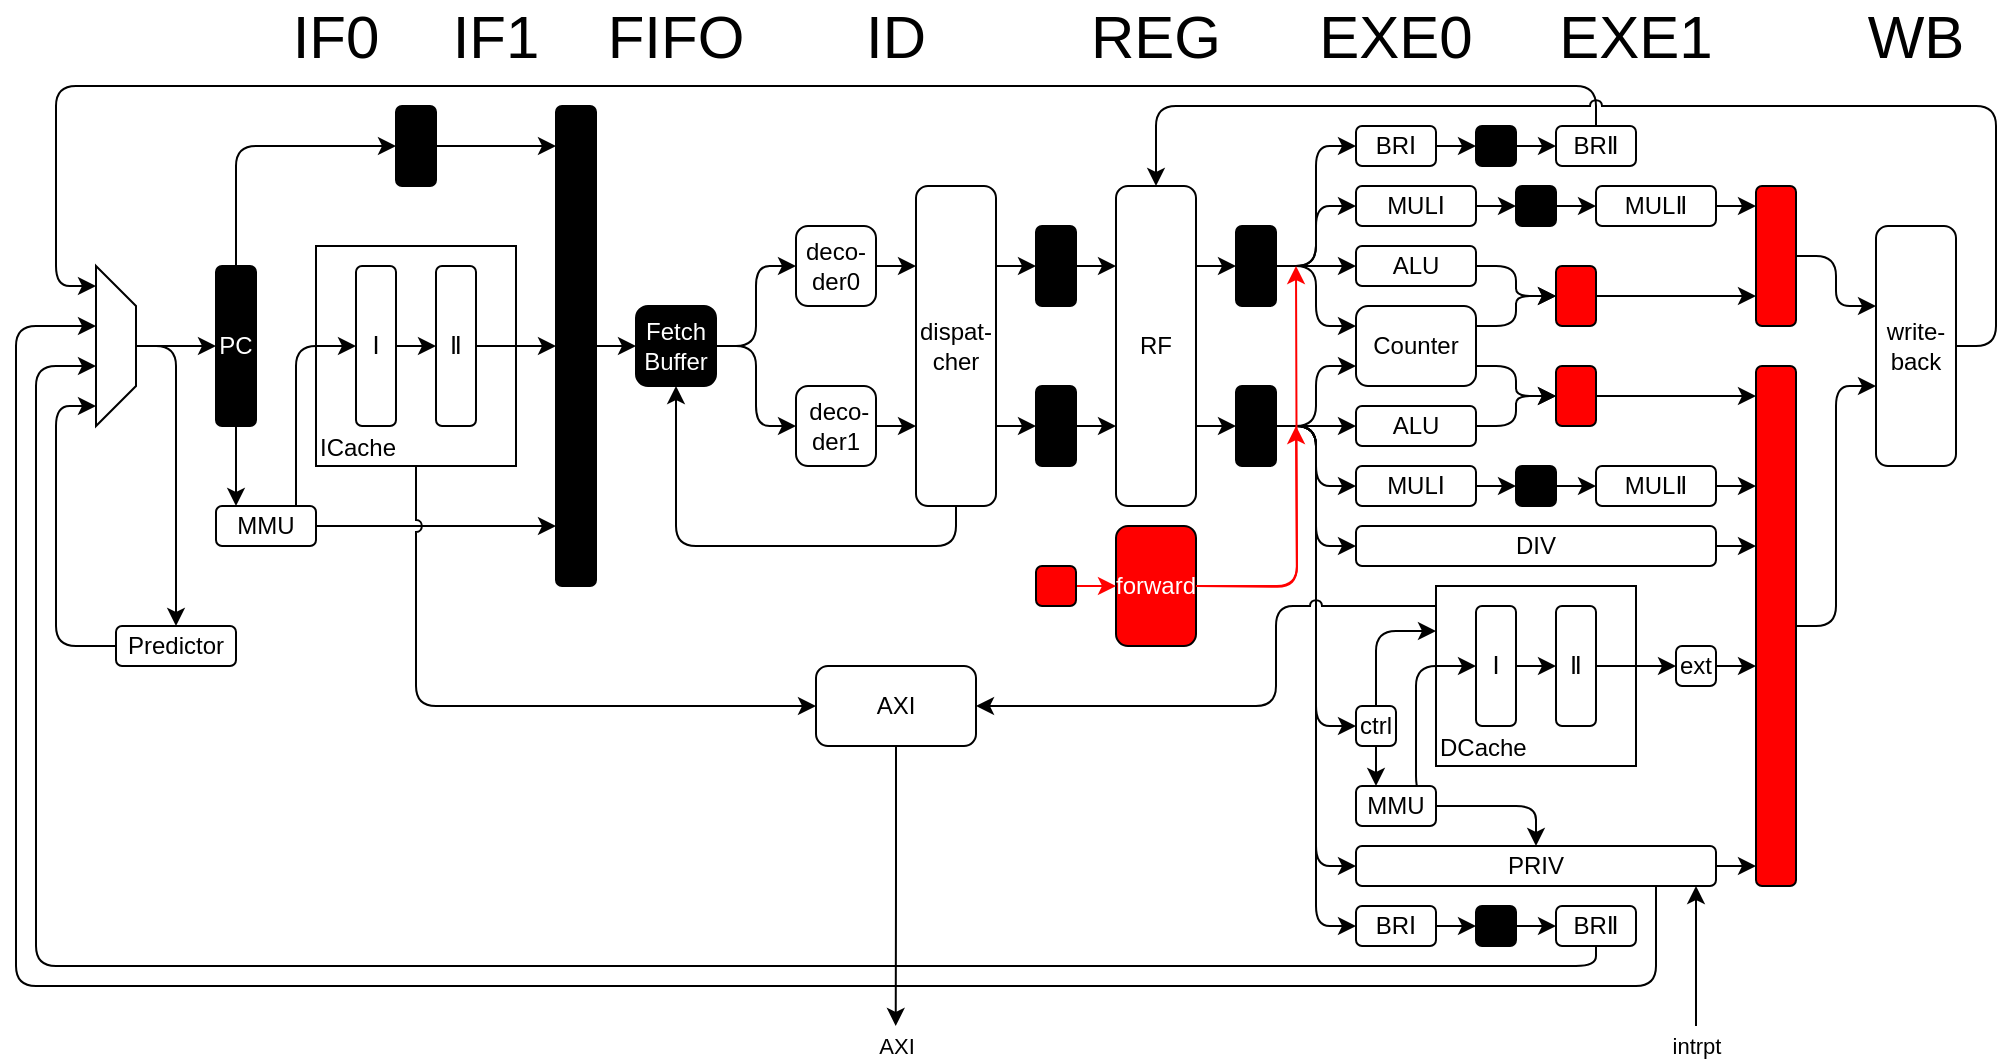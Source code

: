 <mxfile version="21.6.6" type="github">
  <diagram name="第 1 页" id="ULntmJ6luGdge8_btmcy">
    <mxGraphModel dx="1114" dy="755" grid="1" gridSize="10" guides="0" tooltips="1" connect="1" arrows="1" fold="1" page="1" pageScale="1" pageWidth="1920" pageHeight="1200" math="0" shadow="0">
      <root>
        <mxCell id="0" />
        <mxCell id="1" parent="0" />
        <mxCell id="0Cq3oTAjbcM4r4e-5C2h-154" style="edgeStyle=orthogonalEdgeStyle;rounded=1;orthogonalLoop=1;jettySize=auto;html=1;exitX=0.5;exitY=1;exitDx=0;exitDy=0;" parent="1" source="0Cq3oTAjbcM4r4e-5C2h-2" target="0Cq3oTAjbcM4r4e-5C2h-153" edge="1">
          <mxGeometry relative="1" as="geometry">
            <mxPoint x="460" y="640" as="targetPoint" />
            <Array as="points">
              <mxPoint x="460" y="650" />
              <mxPoint x="460" y="650" />
            </Array>
          </mxGeometry>
        </mxCell>
        <mxCell id="0Cq3oTAjbcM4r4e-5C2h-159" style="edgeStyle=orthogonalEdgeStyle;rounded=1;orthogonalLoop=1;jettySize=auto;html=1;" parent="1" source="0Cq3oTAjbcM4r4e-5C2h-2" target="0Cq3oTAjbcM4r4e-5C2h-145" edge="1">
          <mxGeometry relative="1" as="geometry">
            <Array as="points">
              <mxPoint x="460" y="480" />
            </Array>
          </mxGeometry>
        </mxCell>
        <mxCell id="0Cq3oTAjbcM4r4e-5C2h-2" value="PC" style="rounded=1;whiteSpace=wrap;html=1;fillColor=#000000;fontColor=#FFFFFF;direction=east;glass=0;shadow=0;" parent="1" vertex="1">
          <mxGeometry x="450" y="540" width="20" height="80" as="geometry" />
        </mxCell>
        <mxCell id="0Cq3oTAjbcM4r4e-5C2h-5" value="ICache" style="rounded=0;whiteSpace=wrap;html=1;fillColor=none;fontColor=default;labelBackgroundColor=none;labelPosition=center;verticalLabelPosition=middle;align=left;verticalAlign=bottom;" parent="1" vertex="1">
          <mxGeometry x="500" y="530" width="100" height="110" as="geometry" />
        </mxCell>
        <mxCell id="0Cq3oTAjbcM4r4e-5C2h-20" value="" style="edgeStyle=orthogonalEdgeStyle;rounded=1;orthogonalLoop=1;jettySize=auto;html=1;" parent="1" source="0Cq3oTAjbcM4r4e-5C2h-17" target="0Cq3oTAjbcM4r4e-5C2h-19" edge="1">
          <mxGeometry relative="1" as="geometry" />
        </mxCell>
        <mxCell id="0Cq3oTAjbcM4r4e-5C2h-17" value="Ⅰ" style="whiteSpace=wrap;html=1;fillColor=default;fontColor=default;rounded=1;" parent="1" vertex="1">
          <mxGeometry x="520" y="540" width="20" height="80" as="geometry" />
        </mxCell>
        <mxCell id="0Cq3oTAjbcM4r4e-5C2h-23" value="" style="edgeStyle=orthogonalEdgeStyle;rounded=1;orthogonalLoop=1;jettySize=auto;html=1;" parent="1" source="0Cq3oTAjbcM4r4e-5C2h-19" target="0Cq3oTAjbcM4r4e-5C2h-22" edge="1">
          <mxGeometry relative="1" as="geometry" />
        </mxCell>
        <mxCell id="0Cq3oTAjbcM4r4e-5C2h-19" value="Ⅱ" style="whiteSpace=wrap;html=1;fillColor=default;fontColor=default;rounded=1;" parent="1" vertex="1">
          <mxGeometry x="560" y="540" width="20" height="80" as="geometry" />
        </mxCell>
        <mxCell id="0Cq3oTAjbcM4r4e-5C2h-25" value="" style="edgeStyle=orthogonalEdgeStyle;rounded=1;orthogonalLoop=1;jettySize=auto;html=1;" parent="1" source="0Cq3oTAjbcM4r4e-5C2h-22" target="0Cq3oTAjbcM4r4e-5C2h-24" edge="1">
          <mxGeometry relative="1" as="geometry" />
        </mxCell>
        <mxCell id="0Cq3oTAjbcM4r4e-5C2h-22" value="" style="whiteSpace=wrap;html=1;fillColor=#000000;fontColor=default;rounded=1;" parent="1" vertex="1">
          <mxGeometry x="620" y="460" width="20" height="240" as="geometry" />
        </mxCell>
        <mxCell id="0Cq3oTAjbcM4r4e-5C2h-32" style="edgeStyle=orthogonalEdgeStyle;rounded=1;orthogonalLoop=1;jettySize=auto;html=1;exitX=1;exitY=0.5;exitDx=0;exitDy=0;entryX=0;entryY=0.5;entryDx=0;entryDy=0;" parent="1" source="0Cq3oTAjbcM4r4e-5C2h-24" target="0Cq3oTAjbcM4r4e-5C2h-30" edge="1">
          <mxGeometry relative="1" as="geometry" />
        </mxCell>
        <mxCell id="0Cq3oTAjbcM4r4e-5C2h-33" style="edgeStyle=orthogonalEdgeStyle;rounded=1;orthogonalLoop=1;jettySize=auto;html=1;exitX=1;exitY=0.5;exitDx=0;exitDy=0;entryX=0;entryY=0.5;entryDx=0;entryDy=0;" parent="1" source="0Cq3oTAjbcM4r4e-5C2h-24" target="0Cq3oTAjbcM4r4e-5C2h-31" edge="1">
          <mxGeometry relative="1" as="geometry" />
        </mxCell>
        <mxCell id="0Cq3oTAjbcM4r4e-5C2h-24" value="Fetch&lt;br&gt;Buffer" style="whiteSpace=wrap;html=1;fillColor=#000000;rounded=1;fontColor=#FFFFFF;" parent="1" vertex="1">
          <mxGeometry x="660" y="560" width="40" height="40" as="geometry" />
        </mxCell>
        <mxCell id="0Cq3oTAjbcM4r4e-5C2h-41" value="" style="edgeStyle=orthogonalEdgeStyle;rounded=1;orthogonalLoop=1;jettySize=auto;html=1;entryX=0;entryY=0.25;entryDx=0;entryDy=0;" parent="1" source="0Cq3oTAjbcM4r4e-5C2h-30" target="0Cq3oTAjbcM4r4e-5C2h-35" edge="1">
          <mxGeometry relative="1" as="geometry" />
        </mxCell>
        <mxCell id="0Cq3oTAjbcM4r4e-5C2h-30" value="deco-&lt;br&gt;der0" style="rounded=1;whiteSpace=wrap;html=1;" parent="1" vertex="1">
          <mxGeometry x="740" y="520" width="40" height="40" as="geometry" />
        </mxCell>
        <mxCell id="0Cq3oTAjbcM4r4e-5C2h-42" style="edgeStyle=orthogonalEdgeStyle;rounded=1;orthogonalLoop=1;jettySize=auto;html=1;entryX=0;entryY=0.75;entryDx=0;entryDy=0;" parent="1" source="0Cq3oTAjbcM4r4e-5C2h-31" target="0Cq3oTAjbcM4r4e-5C2h-35" edge="1">
          <mxGeometry relative="1" as="geometry" />
        </mxCell>
        <mxCell id="0Cq3oTAjbcM4r4e-5C2h-31" value="&amp;nbsp;deco-&lt;br&gt;der1" style="rounded=1;whiteSpace=wrap;html=1;" parent="1" vertex="1">
          <mxGeometry x="740" y="600" width="40" height="40" as="geometry" />
        </mxCell>
        <mxCell id="0Cq3oTAjbcM4r4e-5C2h-51" style="edgeStyle=orthogonalEdgeStyle;rounded=1;orthogonalLoop=1;jettySize=auto;html=1;exitX=1;exitY=0.25;exitDx=0;exitDy=0;" parent="1" source="0Cq3oTAjbcM4r4e-5C2h-35" target="0Cq3oTAjbcM4r4e-5C2h-50" edge="1">
          <mxGeometry relative="1" as="geometry" />
        </mxCell>
        <mxCell id="0Cq3oTAjbcM4r4e-5C2h-53" style="edgeStyle=orthogonalEdgeStyle;rounded=1;orthogonalLoop=1;jettySize=auto;html=1;exitX=1;exitY=0.75;exitDx=0;exitDy=0;" parent="1" source="0Cq3oTAjbcM4r4e-5C2h-35" target="0Cq3oTAjbcM4r4e-5C2h-52" edge="1">
          <mxGeometry relative="1" as="geometry" />
        </mxCell>
        <mxCell id="0Cq3oTAjbcM4r4e-5C2h-182" style="edgeStyle=orthogonalEdgeStyle;rounded=1;orthogonalLoop=1;jettySize=auto;html=1;exitX=0.5;exitY=1;exitDx=0;exitDy=0;entryX=0.5;entryY=1;entryDx=0;entryDy=0;" parent="1" source="0Cq3oTAjbcM4r4e-5C2h-35" target="0Cq3oTAjbcM4r4e-5C2h-24" edge="1">
          <mxGeometry relative="1" as="geometry" />
        </mxCell>
        <mxCell id="0Cq3oTAjbcM4r4e-5C2h-35" value="dispat-&lt;br&gt;cher" style="whiteSpace=wrap;html=1;rounded=1;labelPosition=center;verticalLabelPosition=middle;align=center;verticalAlign=middle;" parent="1" vertex="1">
          <mxGeometry x="800" y="500" width="40" height="160" as="geometry" />
        </mxCell>
        <mxCell id="0Cq3oTAjbcM4r4e-5C2h-55" style="edgeStyle=orthogonalEdgeStyle;rounded=1;orthogonalLoop=1;jettySize=auto;html=1;exitX=1;exitY=0.5;exitDx=0;exitDy=0;entryX=0;entryY=0.25;entryDx=0;entryDy=0;" parent="1" source="0Cq3oTAjbcM4r4e-5C2h-50" target="0Cq3oTAjbcM4r4e-5C2h-54" edge="1">
          <mxGeometry relative="1" as="geometry" />
        </mxCell>
        <mxCell id="0Cq3oTAjbcM4r4e-5C2h-50" value="" style="whiteSpace=wrap;html=1;fillColor=#000000;fontColor=default;rounded=1;" parent="1" vertex="1">
          <mxGeometry x="860" y="520" width="20" height="40" as="geometry" />
        </mxCell>
        <mxCell id="0Cq3oTAjbcM4r4e-5C2h-56" style="edgeStyle=orthogonalEdgeStyle;rounded=1;orthogonalLoop=1;jettySize=auto;html=1;exitX=1;exitY=0.5;exitDx=0;exitDy=0;entryX=0;entryY=0.75;entryDx=0;entryDy=0;" parent="1" source="0Cq3oTAjbcM4r4e-5C2h-52" target="0Cq3oTAjbcM4r4e-5C2h-54" edge="1">
          <mxGeometry relative="1" as="geometry" />
        </mxCell>
        <mxCell id="0Cq3oTAjbcM4r4e-5C2h-52" value="" style="whiteSpace=wrap;html=1;fillColor=#000000;fontColor=default;rounded=1;" parent="1" vertex="1">
          <mxGeometry x="860" y="600" width="20" height="40" as="geometry" />
        </mxCell>
        <mxCell id="0Cq3oTAjbcM4r4e-5C2h-60" style="edgeStyle=orthogonalEdgeStyle;rounded=1;orthogonalLoop=1;jettySize=auto;html=1;exitX=1;exitY=0.75;exitDx=0;exitDy=0;" parent="1" source="0Cq3oTAjbcM4r4e-5C2h-54" target="0Cq3oTAjbcM4r4e-5C2h-59" edge="1">
          <mxGeometry relative="1" as="geometry">
            <Array as="points">
              <mxPoint x="960" y="620" />
              <mxPoint x="960" y="620" />
            </Array>
          </mxGeometry>
        </mxCell>
        <mxCell id="0Cq3oTAjbcM4r4e-5C2h-61" style="edgeStyle=orthogonalEdgeStyle;rounded=1;orthogonalLoop=1;jettySize=auto;html=1;exitX=1;exitY=0.25;exitDx=0;exitDy=0;" parent="1" source="0Cq3oTAjbcM4r4e-5C2h-54" target="0Cq3oTAjbcM4r4e-5C2h-58" edge="1">
          <mxGeometry relative="1" as="geometry">
            <Array as="points">
              <mxPoint x="970" y="540" />
              <mxPoint x="970" y="540" />
            </Array>
          </mxGeometry>
        </mxCell>
        <mxCell id="0Cq3oTAjbcM4r4e-5C2h-54" value="RF" style="rounded=1;whiteSpace=wrap;html=1;" parent="1" vertex="1">
          <mxGeometry x="900" y="500" width="40" height="160" as="geometry" />
        </mxCell>
        <mxCell id="0Cq3oTAjbcM4r4e-5C2h-63" style="edgeStyle=orthogonalEdgeStyle;rounded=1;orthogonalLoop=1;jettySize=auto;html=1;exitX=1;exitY=0.5;exitDx=0;exitDy=0;entryX=0;entryY=0.5;entryDx=0;entryDy=0;" parent="1" source="0Cq3oTAjbcM4r4e-5C2h-58" target="0Cq3oTAjbcM4r4e-5C2h-62" edge="1">
          <mxGeometry relative="1" as="geometry" />
        </mxCell>
        <mxCell id="0Cq3oTAjbcM4r4e-5C2h-65" style="edgeStyle=orthogonalEdgeStyle;rounded=1;orthogonalLoop=1;jettySize=auto;html=1;exitX=1;exitY=0.5;exitDx=0;exitDy=0;entryX=0;entryY=0.5;entryDx=0;entryDy=0;" parent="1" source="0Cq3oTAjbcM4r4e-5C2h-58" target="0Cq3oTAjbcM4r4e-5C2h-64" edge="1">
          <mxGeometry relative="1" as="geometry">
            <Array as="points">
              <mxPoint x="1000" y="540" />
              <mxPoint x="1000" y="480" />
            </Array>
          </mxGeometry>
        </mxCell>
        <mxCell id="0Cq3oTAjbcM4r4e-5C2h-71" style="edgeStyle=orthogonalEdgeStyle;rounded=1;orthogonalLoop=1;jettySize=auto;html=1;exitX=1;exitY=0.5;exitDx=0;exitDy=0;" parent="1" source="0Cq3oTAjbcM4r4e-5C2h-58" target="0Cq3oTAjbcM4r4e-5C2h-212" edge="1">
          <mxGeometry relative="1" as="geometry">
            <mxPoint x="1040" y="510" as="targetPoint" />
            <Array as="points">
              <mxPoint x="1000" y="540" />
              <mxPoint x="1000" y="510" />
            </Array>
          </mxGeometry>
        </mxCell>
        <mxCell id="0Cq3oTAjbcM4r4e-5C2h-114" style="edgeStyle=orthogonalEdgeStyle;rounded=1;orthogonalLoop=1;jettySize=auto;html=1;exitX=1;exitY=0.5;exitDx=0;exitDy=0;entryX=0;entryY=0.25;entryDx=0;entryDy=0;" parent="1" source="0Cq3oTAjbcM4r4e-5C2h-58" target="0Cq3oTAjbcM4r4e-5C2h-113" edge="1">
          <mxGeometry relative="1" as="geometry">
            <mxPoint x="1040.0" y="535" as="targetPoint" />
            <Array as="points">
              <mxPoint x="1000" y="540" />
              <mxPoint x="1000" y="570" />
            </Array>
          </mxGeometry>
        </mxCell>
        <mxCell id="0Cq3oTAjbcM4r4e-5C2h-58" value="" style="whiteSpace=wrap;html=1;fillColor=#000000;fontColor=default;rounded=1;" parent="1" vertex="1">
          <mxGeometry x="960" y="520" width="20" height="40" as="geometry" />
        </mxCell>
        <mxCell id="0Cq3oTAjbcM4r4e-5C2h-98" style="edgeStyle=orthogonalEdgeStyle;rounded=1;orthogonalLoop=1;jettySize=auto;html=1;exitX=1;exitY=0.5;exitDx=0;exitDy=0;entryX=0;entryY=0.5;entryDx=0;entryDy=0;" parent="1" source="0Cq3oTAjbcM4r4e-5C2h-59" target="0Cq3oTAjbcM4r4e-5C2h-96" edge="1">
          <mxGeometry relative="1" as="geometry" />
        </mxCell>
        <mxCell id="0Cq3oTAjbcM4r4e-5C2h-99" style="edgeStyle=orthogonalEdgeStyle;rounded=1;orthogonalLoop=1;jettySize=auto;html=1;exitX=1;exitY=0.5;exitDx=0;exitDy=0;entryX=0;entryY=0.5;entryDx=0;entryDy=0;" parent="1" source="0Cq3oTAjbcM4r4e-5C2h-59" target="0Cq3oTAjbcM4r4e-5C2h-92" edge="1">
          <mxGeometry relative="1" as="geometry">
            <Array as="points">
              <mxPoint x="1000" y="620" />
              <mxPoint x="1000" y="650" />
            </Array>
          </mxGeometry>
        </mxCell>
        <mxCell id="0Cq3oTAjbcM4r4e-5C2h-100" style="edgeStyle=orthogonalEdgeStyle;rounded=1;orthogonalLoop=1;jettySize=auto;html=1;exitX=1;exitY=0.5;exitDx=0;exitDy=0;entryX=0;entryY=0.5;entryDx=0;entryDy=0;" parent="1" source="0Cq3oTAjbcM4r4e-5C2h-59" target="0Cq3oTAjbcM4r4e-5C2h-93" edge="1">
          <mxGeometry relative="1" as="geometry">
            <Array as="points">
              <mxPoint x="1000" y="620" />
              <mxPoint x="1000" y="680" />
            </Array>
          </mxGeometry>
        </mxCell>
        <mxCell id="0Cq3oTAjbcM4r4e-5C2h-101" style="edgeStyle=orthogonalEdgeStyle;rounded=1;orthogonalLoop=1;jettySize=auto;html=1;exitX=1;exitY=0.5;exitDx=0;exitDy=0;entryX=0;entryY=0.5;entryDx=0;entryDy=0;" parent="1" source="0Cq3oTAjbcM4r4e-5C2h-59" target="0Cq3oTAjbcM4r4e-5C2h-94" edge="1">
          <mxGeometry relative="1" as="geometry">
            <Array as="points">
              <mxPoint x="1000" y="620" />
              <mxPoint x="1000" y="840" />
            </Array>
          </mxGeometry>
        </mxCell>
        <mxCell id="0Cq3oTAjbcM4r4e-5C2h-115" style="edgeStyle=orthogonalEdgeStyle;rounded=1;orthogonalLoop=1;jettySize=auto;html=1;exitX=1;exitY=0.5;exitDx=0;exitDy=0;entryX=0;entryY=0.75;entryDx=0;entryDy=0;" parent="1" source="0Cq3oTAjbcM4r4e-5C2h-59" target="0Cq3oTAjbcM4r4e-5C2h-113" edge="1">
          <mxGeometry relative="1" as="geometry">
            <Array as="points">
              <mxPoint x="1000" y="620" />
              <mxPoint x="1000" y="590" />
            </Array>
          </mxGeometry>
        </mxCell>
        <mxCell id="0Cq3oTAjbcM4r4e-5C2h-130" style="edgeStyle=orthogonalEdgeStyle;rounded=1;orthogonalLoop=1;jettySize=auto;html=1;exitX=1;exitY=0.5;exitDx=0;exitDy=0;entryX=0;entryY=0.5;entryDx=0;entryDy=0;" parent="1" source="0Cq3oTAjbcM4r4e-5C2h-59" target="0Cq3oTAjbcM4r4e-5C2h-86" edge="1">
          <mxGeometry relative="1" as="geometry">
            <Array as="points">
              <mxPoint x="1000" y="620" />
              <mxPoint x="1000" y="870" />
            </Array>
          </mxGeometry>
        </mxCell>
        <mxCell id="0Cq3oTAjbcM4r4e-5C2h-173" style="edgeStyle=orthogonalEdgeStyle;rounded=1;orthogonalLoop=1;jettySize=auto;html=1;exitX=1;exitY=0.5;exitDx=0;exitDy=0;entryX=0;entryY=0.5;entryDx=0;entryDy=0;" parent="1" source="0Cq3oTAjbcM4r4e-5C2h-59" target="0Cq3oTAjbcM4r4e-5C2h-132" edge="1">
          <mxGeometry relative="1" as="geometry">
            <Array as="points">
              <mxPoint x="1000" y="620" />
              <mxPoint x="1000" y="770" />
            </Array>
          </mxGeometry>
        </mxCell>
        <mxCell id="0Cq3oTAjbcM4r4e-5C2h-59" value="" style="whiteSpace=wrap;html=1;fillColor=#000000;fontColor=default;rounded=1;" parent="1" vertex="1">
          <mxGeometry x="960" y="600" width="20" height="40" as="geometry" />
        </mxCell>
        <mxCell id="0Cq3oTAjbcM4r4e-5C2h-190" style="edgeStyle=orthogonalEdgeStyle;rounded=1;orthogonalLoop=1;jettySize=auto;html=1;exitX=1;exitY=0.5;exitDx=0;exitDy=0;entryX=0;entryY=0.5;entryDx=0;entryDy=0;" parent="1" source="0Cq3oTAjbcM4r4e-5C2h-62" target="0Cq3oTAjbcM4r4e-5C2h-66" edge="1">
          <mxGeometry relative="1" as="geometry" />
        </mxCell>
        <mxCell id="0Cq3oTAjbcM4r4e-5C2h-62" value="ALU" style="rounded=1;whiteSpace=wrap;html=1;" parent="1" vertex="1">
          <mxGeometry x="1020" y="530" width="60" height="20" as="geometry" />
        </mxCell>
        <mxCell id="0Cq3oTAjbcM4r4e-5C2h-69" style="edgeStyle=orthogonalEdgeStyle;rounded=1;orthogonalLoop=1;jettySize=auto;html=1;exitX=1;exitY=0.5;exitDx=0;exitDy=0;" parent="1" source="0Cq3oTAjbcM4r4e-5C2h-64" target="0Cq3oTAjbcM4r4e-5C2h-68" edge="1">
          <mxGeometry relative="1" as="geometry" />
        </mxCell>
        <mxCell id="0Cq3oTAjbcM4r4e-5C2h-64" value="BRⅠ" style="rounded=1;whiteSpace=wrap;html=1;" parent="1" vertex="1">
          <mxGeometry x="1020" y="470" width="40" height="20" as="geometry" />
        </mxCell>
        <mxCell id="0Cq3oTAjbcM4r4e-5C2h-105" style="edgeStyle=orthogonalEdgeStyle;rounded=1;orthogonalLoop=1;jettySize=auto;html=1;exitX=1;exitY=0.5;exitDx=0;exitDy=0;" parent="1" source="0Cq3oTAjbcM4r4e-5C2h-66" target="0Cq3oTAjbcM4r4e-5C2h-81" edge="1">
          <mxGeometry relative="1" as="geometry">
            <mxPoint x="1220" y="560" as="targetPoint" />
            <Array as="points">
              <mxPoint x="1200" y="555" />
              <mxPoint x="1200" y="555" />
            </Array>
          </mxGeometry>
        </mxCell>
        <mxCell id="0Cq3oTAjbcM4r4e-5C2h-66" value="" style="whiteSpace=wrap;html=1;fillColor=#FF0000;fontColor=default;rounded=1;" parent="1" vertex="1">
          <mxGeometry x="1120" y="540" width="20" height="30" as="geometry" />
        </mxCell>
        <mxCell id="0Cq3oTAjbcM4r4e-5C2h-74" style="edgeStyle=orthogonalEdgeStyle;rounded=1;orthogonalLoop=1;jettySize=auto;html=1;exitX=1;exitY=0.5;exitDx=0;exitDy=0;" parent="1" source="0Cq3oTAjbcM4r4e-5C2h-68" target="0Cq3oTAjbcM4r4e-5C2h-73" edge="1">
          <mxGeometry relative="1" as="geometry" />
        </mxCell>
        <mxCell id="0Cq3oTAjbcM4r4e-5C2h-68" value="" style="whiteSpace=wrap;html=1;fillColor=#000000;fontColor=default;rounded=1;" parent="1" vertex="1">
          <mxGeometry x="1080" y="470" width="20" height="20" as="geometry" />
        </mxCell>
        <mxCell id="0Cq3oTAjbcM4r4e-5C2h-104" style="edgeStyle=orthogonalEdgeStyle;rounded=1;orthogonalLoop=1;jettySize=auto;html=1;exitX=1;exitY=0.5;exitDx=0;exitDy=0;" parent="1" edge="1">
          <mxGeometry relative="1" as="geometry">
            <mxPoint x="1220" y="510" as="targetPoint" />
            <mxPoint x="1200" y="510" as="sourcePoint" />
          </mxGeometry>
        </mxCell>
        <mxCell id="0Cq3oTAjbcM4r4e-5C2h-78" style="edgeStyle=orthogonalEdgeStyle;rounded=1;orthogonalLoop=1;jettySize=auto;html=1;exitX=0.5;exitY=0;exitDx=0;exitDy=0;" parent="1" source="0Cq3oTAjbcM4r4e-5C2h-73" edge="1">
          <mxGeometry relative="1" as="geometry">
            <mxPoint x="390" y="550" as="targetPoint" />
            <Array as="points">
              <mxPoint x="1140" y="450" />
              <mxPoint x="370" y="450" />
              <mxPoint x="370" y="550" />
            </Array>
          </mxGeometry>
        </mxCell>
        <mxCell id="0Cq3oTAjbcM4r4e-5C2h-73" value="BRⅡ" style="rounded=1;whiteSpace=wrap;html=1;" parent="1" vertex="1">
          <mxGeometry x="1120" y="470" width="40" height="20" as="geometry" />
        </mxCell>
        <mxCell id="0Cq3oTAjbcM4r4e-5C2h-169" style="edgeStyle=orthogonalEdgeStyle;rounded=1;orthogonalLoop=1;jettySize=auto;html=1;exitX=1;exitY=0.5;exitDx=0;exitDy=0;" parent="1" source="0Cq3oTAjbcM4r4e-5C2h-81" edge="1">
          <mxGeometry relative="1" as="geometry">
            <mxPoint x="1280" y="560" as="targetPoint" />
            <Array as="points">
              <mxPoint x="1260" y="535" />
              <mxPoint x="1260" y="560" />
            </Array>
          </mxGeometry>
        </mxCell>
        <mxCell id="0Cq3oTAjbcM4r4e-5C2h-81" value="" style="whiteSpace=wrap;html=1;fillColor=#FF0000;fontColor=default;rounded=1;" parent="1" vertex="1">
          <mxGeometry x="1220" y="500" width="20" height="70" as="geometry" />
        </mxCell>
        <mxCell id="0Cq3oTAjbcM4r4e-5C2h-85" style="edgeStyle=orthogonalEdgeStyle;rounded=1;orthogonalLoop=1;jettySize=auto;html=1;exitX=1;exitY=0.5;exitDx=0;exitDy=0;" parent="1" source="0Cq3oTAjbcM4r4e-5C2h-86" target="0Cq3oTAjbcM4r4e-5C2h-88" edge="1">
          <mxGeometry relative="1" as="geometry" />
        </mxCell>
        <mxCell id="0Cq3oTAjbcM4r4e-5C2h-86" value="BRⅠ" style="rounded=1;whiteSpace=wrap;html=1;" parent="1" vertex="1">
          <mxGeometry x="1020" y="860" width="40" height="20" as="geometry" />
        </mxCell>
        <mxCell id="0Cq3oTAjbcM4r4e-5C2h-87" style="edgeStyle=orthogonalEdgeStyle;rounded=1;orthogonalLoop=1;jettySize=auto;html=1;exitX=1;exitY=0.5;exitDx=0;exitDy=0;" parent="1" source="0Cq3oTAjbcM4r4e-5C2h-88" target="0Cq3oTAjbcM4r4e-5C2h-89" edge="1">
          <mxGeometry relative="1" as="geometry" />
        </mxCell>
        <mxCell id="0Cq3oTAjbcM4r4e-5C2h-88" value="" style="whiteSpace=wrap;html=1;fillColor=#000000;fontColor=default;rounded=1;" parent="1" vertex="1">
          <mxGeometry x="1080" y="860" width="20" height="20" as="geometry" />
        </mxCell>
        <mxCell id="0Cq3oTAjbcM4r4e-5C2h-144" style="edgeStyle=orthogonalEdgeStyle;rounded=1;orthogonalLoop=1;jettySize=auto;html=1;exitX=0.5;exitY=1;exitDx=0;exitDy=0;" parent="1" source="0Cq3oTAjbcM4r4e-5C2h-89" edge="1">
          <mxGeometry relative="1" as="geometry">
            <mxPoint x="390" y="590" as="targetPoint" />
            <Array as="points">
              <mxPoint x="1140" y="890" />
              <mxPoint x="360" y="890" />
              <mxPoint x="360" y="590" />
            </Array>
          </mxGeometry>
        </mxCell>
        <mxCell id="0Cq3oTAjbcM4r4e-5C2h-89" value="BRⅡ" style="rounded=1;whiteSpace=wrap;html=1;" parent="1" vertex="1">
          <mxGeometry x="1120" y="860" width="40" height="20" as="geometry" />
        </mxCell>
        <mxCell id="0Cq3oTAjbcM4r4e-5C2h-106" style="edgeStyle=orthogonalEdgeStyle;rounded=1;orthogonalLoop=1;jettySize=auto;html=1;exitX=1;exitY=0.5;exitDx=0;exitDy=0;" parent="1" source="0Cq3oTAjbcM4r4e-5C2h-206" edge="1">
          <mxGeometry relative="1" as="geometry">
            <mxPoint x="1220" y="650" as="targetPoint" />
          </mxGeometry>
        </mxCell>
        <mxCell id="0Cq3oTAjbcM4r4e-5C2h-92" value="MULⅠ" style="rounded=1;whiteSpace=wrap;html=1;" parent="1" vertex="1">
          <mxGeometry x="1020" y="640" width="60" height="20" as="geometry" />
        </mxCell>
        <mxCell id="0Cq3oTAjbcM4r4e-5C2h-109" style="edgeStyle=orthogonalEdgeStyle;rounded=1;orthogonalLoop=1;jettySize=auto;html=1;exitX=1;exitY=0.5;exitDx=0;exitDy=0;" parent="1" source="0Cq3oTAjbcM4r4e-5C2h-93" edge="1">
          <mxGeometry relative="1" as="geometry">
            <mxPoint x="1220" y="679.857" as="targetPoint" />
          </mxGeometry>
        </mxCell>
        <mxCell id="0Cq3oTAjbcM4r4e-5C2h-93" value="DIV" style="rounded=1;whiteSpace=wrap;html=1;" parent="1" vertex="1">
          <mxGeometry x="1020" y="670" width="180" height="20" as="geometry" />
        </mxCell>
        <mxCell id="0Cq3oTAjbcM4r4e-5C2h-110" style="edgeStyle=orthogonalEdgeStyle;rounded=1;orthogonalLoop=1;jettySize=auto;html=1;exitX=1;exitY=0.5;exitDx=0;exitDy=0;" parent="1" source="0Cq3oTAjbcM4r4e-5C2h-94" edge="1">
          <mxGeometry relative="1" as="geometry">
            <mxPoint x="1220" y="840" as="targetPoint" />
          </mxGeometry>
        </mxCell>
        <mxCell id="0Cq3oTAjbcM4r4e-5C2h-181" style="edgeStyle=orthogonalEdgeStyle;rounded=1;orthogonalLoop=1;jettySize=auto;html=1;" parent="1" source="0Cq3oTAjbcM4r4e-5C2h-94" edge="1">
          <mxGeometry relative="1" as="geometry">
            <mxPoint x="390" y="570" as="targetPoint" />
            <mxPoint x="1250" y="860" as="sourcePoint" />
            <Array as="points">
              <mxPoint x="1170" y="900" />
              <mxPoint x="350" y="900" />
              <mxPoint x="350" y="570" />
            </Array>
          </mxGeometry>
        </mxCell>
        <mxCell id="0Cq3oTAjbcM4r4e-5C2h-94" value="PRIV" style="rounded=1;whiteSpace=wrap;html=1;" parent="1" vertex="1">
          <mxGeometry x="1020" y="830" width="180" height="20" as="geometry" />
        </mxCell>
        <mxCell id="0Cq3oTAjbcM4r4e-5C2h-188" style="edgeStyle=orthogonalEdgeStyle;rounded=1;orthogonalLoop=1;jettySize=auto;html=1;exitX=1;exitY=0.5;exitDx=0;exitDy=0;entryX=0;entryY=0.5;entryDx=0;entryDy=0;" parent="1" source="0Cq3oTAjbcM4r4e-5C2h-96" target="0Cq3oTAjbcM4r4e-5C2h-97" edge="1">
          <mxGeometry relative="1" as="geometry">
            <mxPoint x="1096.76" y="620.7" as="targetPoint" />
          </mxGeometry>
        </mxCell>
        <mxCell id="0Cq3oTAjbcM4r4e-5C2h-96" value="ALU" style="rounded=1;whiteSpace=wrap;html=1;" parent="1" vertex="1">
          <mxGeometry x="1020" y="610" width="60" height="20" as="geometry" />
        </mxCell>
        <mxCell id="0Cq3oTAjbcM4r4e-5C2h-107" style="edgeStyle=orthogonalEdgeStyle;rounded=1;orthogonalLoop=1;jettySize=auto;html=1;exitX=1;exitY=0.5;exitDx=0;exitDy=0;" parent="1" source="0Cq3oTAjbcM4r4e-5C2h-97" target="0Cq3oTAjbcM4r4e-5C2h-102" edge="1">
          <mxGeometry relative="1" as="geometry">
            <mxPoint x="1220" y="600" as="targetPoint" />
            <Array as="points">
              <mxPoint x="1200" y="605" />
              <mxPoint x="1200" y="605" />
            </Array>
          </mxGeometry>
        </mxCell>
        <mxCell id="0Cq3oTAjbcM4r4e-5C2h-97" value="" style="whiteSpace=wrap;html=1;fillColor=#FF0000;fontColor=default;rounded=1;" parent="1" vertex="1">
          <mxGeometry x="1120" y="590" width="20" height="30" as="geometry" />
        </mxCell>
        <mxCell id="0Cq3oTAjbcM4r4e-5C2h-170" style="edgeStyle=orthogonalEdgeStyle;rounded=1;orthogonalLoop=1;jettySize=auto;html=1;" parent="1" source="0Cq3oTAjbcM4r4e-5C2h-102" target="0Cq3oTAjbcM4r4e-5C2h-168" edge="1">
          <mxGeometry relative="1" as="geometry">
            <Array as="points">
              <mxPoint x="1260" y="720" />
              <mxPoint x="1260" y="600" />
            </Array>
          </mxGeometry>
        </mxCell>
        <mxCell id="0Cq3oTAjbcM4r4e-5C2h-102" value="" style="whiteSpace=wrap;html=1;fillColor=#FF0000;fontColor=default;rounded=1;" parent="1" vertex="1">
          <mxGeometry x="1220" y="590" width="20" height="260" as="geometry" />
        </mxCell>
        <mxCell id="0Cq3oTAjbcM4r4e-5C2h-187" style="edgeStyle=orthogonalEdgeStyle;rounded=1;orthogonalLoop=1;jettySize=auto;html=1;exitX=1;exitY=0.75;exitDx=0;exitDy=0;entryX=0;entryY=0.5;entryDx=0;entryDy=0;" parent="1" source="0Cq3oTAjbcM4r4e-5C2h-113" target="0Cq3oTAjbcM4r4e-5C2h-97" edge="1">
          <mxGeometry relative="1" as="geometry">
            <mxPoint x="1100" y="637.5" as="targetPoint" />
          </mxGeometry>
        </mxCell>
        <mxCell id="0Cq3oTAjbcM4r4e-5C2h-191" style="edgeStyle=orthogonalEdgeStyle;rounded=1;orthogonalLoop=1;jettySize=auto;html=1;exitX=1;exitY=0.25;exitDx=0;exitDy=0;entryX=0;entryY=0.5;entryDx=0;entryDy=0;" parent="1" source="0Cq3oTAjbcM4r4e-5C2h-113" target="0Cq3oTAjbcM4r4e-5C2h-66" edge="1">
          <mxGeometry relative="1" as="geometry" />
        </mxCell>
        <mxCell id="0Cq3oTAjbcM4r4e-5C2h-113" value="Counter" style="rounded=1;whiteSpace=wrap;html=1;" parent="1" vertex="1">
          <mxGeometry x="1020" y="560" width="60" height="40" as="geometry" />
        </mxCell>
        <mxCell id="0Cq3oTAjbcM4r4e-5C2h-128" value="DCache" style="rounded=0;whiteSpace=wrap;html=1;labelPosition=center;verticalLabelPosition=middle;align=left;verticalAlign=bottom;fillColor=none;glass=0;" parent="1" vertex="1">
          <mxGeometry x="1060" y="700" width="100" height="90" as="geometry" />
        </mxCell>
        <mxCell id="0Cq3oTAjbcM4r4e-5C2h-178" style="edgeStyle=orthogonalEdgeStyle;rounded=1;orthogonalLoop=1;jettySize=auto;html=1;exitX=1;exitY=0.25;exitDx=0;exitDy=0;entryX=0;entryY=0.5;entryDx=0;entryDy=0;" parent="1" source="0Cq3oTAjbcM4r4e-5C2h-131" target="0Cq3oTAjbcM4r4e-5C2h-160" edge="1">
          <mxGeometry relative="1" as="geometry">
            <Array as="points">
              <mxPoint x="1050" y="805" />
              <mxPoint x="1050" y="740" />
            </Array>
          </mxGeometry>
        </mxCell>
        <mxCell id="0Cq3oTAjbcM4r4e-5C2h-179" style="edgeStyle=orthogonalEdgeStyle;rounded=1;orthogonalLoop=1;jettySize=auto;html=1;entryX=0.5;entryY=0;entryDx=0;entryDy=0;" parent="1" source="0Cq3oTAjbcM4r4e-5C2h-131" target="0Cq3oTAjbcM4r4e-5C2h-94" edge="1">
          <mxGeometry relative="1" as="geometry">
            <Array as="points">
              <mxPoint x="1110" y="810" />
            </Array>
          </mxGeometry>
        </mxCell>
        <mxCell id="0Cq3oTAjbcM4r4e-5C2h-131" value="MMU" style="rounded=1;whiteSpace=wrap;html=1;" parent="1" vertex="1">
          <mxGeometry x="1020" y="800" width="40" height="20" as="geometry" />
        </mxCell>
        <mxCell id="0Cq3oTAjbcM4r4e-5C2h-174" style="edgeStyle=orthogonalEdgeStyle;rounded=1;orthogonalLoop=1;jettySize=auto;html=1;exitX=0.5;exitY=1;exitDx=0;exitDy=0;" parent="1" source="0Cq3oTAjbcM4r4e-5C2h-132" target="0Cq3oTAjbcM4r4e-5C2h-131" edge="1">
          <mxGeometry relative="1" as="geometry">
            <Array as="points">
              <mxPoint x="1030" y="790" />
              <mxPoint x="1030" y="790" />
            </Array>
          </mxGeometry>
        </mxCell>
        <mxCell id="0Cq3oTAjbcM4r4e-5C2h-202" style="edgeStyle=orthogonalEdgeStyle;rounded=1;orthogonalLoop=1;jettySize=auto;html=1;exitX=0.5;exitY=0;exitDx=0;exitDy=0;entryX=0;entryY=0.25;entryDx=0;entryDy=0;" parent="1" source="0Cq3oTAjbcM4r4e-5C2h-132" target="0Cq3oTAjbcM4r4e-5C2h-128" edge="1">
          <mxGeometry relative="1" as="geometry" />
        </mxCell>
        <mxCell id="0Cq3oTAjbcM4r4e-5C2h-132" value="ctrl" style="rounded=1;whiteSpace=wrap;html=1;labelPosition=center;verticalLabelPosition=middle;align=center;verticalAlign=middle;" parent="1" vertex="1">
          <mxGeometry x="1020" y="760" width="20" height="20" as="geometry" />
        </mxCell>
        <mxCell id="0Cq3oTAjbcM4r4e-5C2h-146" style="edgeStyle=orthogonalEdgeStyle;rounded=1;orthogonalLoop=1;jettySize=auto;html=1;exitX=1;exitY=0.5;exitDx=0;exitDy=0;" parent="1" source="0Cq3oTAjbcM4r4e-5C2h-145" edge="1">
          <mxGeometry relative="1" as="geometry">
            <mxPoint x="620" y="480" as="targetPoint" />
          </mxGeometry>
        </mxCell>
        <mxCell id="0Cq3oTAjbcM4r4e-5C2h-145" value="" style="rounded=1;whiteSpace=wrap;html=1;fillColor=#000000;" parent="1" vertex="1">
          <mxGeometry x="540" y="460" width="20" height="40" as="geometry" />
        </mxCell>
        <mxCell id="0Cq3oTAjbcM4r4e-5C2h-166" style="edgeStyle=orthogonalEdgeStyle;rounded=1;orthogonalLoop=1;jettySize=auto;html=1;exitX=1;exitY=0.5;exitDx=0;exitDy=0;" parent="1" source="0Cq3oTAjbcM4r4e-5C2h-147" edge="1">
          <mxGeometry relative="1" as="geometry">
            <mxPoint x="1220" y="740" as="targetPoint" />
          </mxGeometry>
        </mxCell>
        <mxCell id="0Cq3oTAjbcM4r4e-5C2h-147" value="ext" style="rounded=1;whiteSpace=wrap;html=1;labelPosition=center;verticalLabelPosition=middle;align=center;verticalAlign=middle;" parent="1" vertex="1">
          <mxGeometry x="1180" y="730" width="20" height="20" as="geometry" />
        </mxCell>
        <mxCell id="0Cq3oTAjbcM4r4e-5C2h-155" style="edgeStyle=orthogonalEdgeStyle;rounded=1;orthogonalLoop=1;jettySize=auto;html=1;entryX=0;entryY=0.5;entryDx=0;entryDy=0;" parent="1" source="0Cq3oTAjbcM4r4e-5C2h-153" target="0Cq3oTAjbcM4r4e-5C2h-17" edge="1">
          <mxGeometry relative="1" as="geometry">
            <Array as="points">
              <mxPoint x="490" y="580" />
            </Array>
          </mxGeometry>
        </mxCell>
        <mxCell id="0Cq3oTAjbcM4r4e-5C2h-201" style="edgeStyle=orthogonalEdgeStyle;rounded=1;orthogonalLoop=1;jettySize=auto;html=1;exitX=1;exitY=0.5;exitDx=0;exitDy=0;jumpStyle=none;" parent="1" source="0Cq3oTAjbcM4r4e-5C2h-153" target="0Cq3oTAjbcM4r4e-5C2h-22" edge="1">
          <mxGeometry relative="1" as="geometry">
            <Array as="points">
              <mxPoint x="600" y="670" />
              <mxPoint x="600" y="670" />
            </Array>
          </mxGeometry>
        </mxCell>
        <mxCell id="0Cq3oTAjbcM4r4e-5C2h-153" value="MMU" style="rounded=1;whiteSpace=wrap;html=1;" parent="1" vertex="1">
          <mxGeometry x="450" y="660" width="50" height="20" as="geometry" />
        </mxCell>
        <mxCell id="0Cq3oTAjbcM4r4e-5C2h-163" style="edgeStyle=orthogonalEdgeStyle;rounded=1;orthogonalLoop=1;jettySize=auto;html=1;exitX=1;exitY=0.5;exitDx=0;exitDy=0;entryX=0;entryY=0.5;entryDx=0;entryDy=0;" parent="1" source="0Cq3oTAjbcM4r4e-5C2h-160" target="0Cq3oTAjbcM4r4e-5C2h-161" edge="1">
          <mxGeometry relative="1" as="geometry" />
        </mxCell>
        <mxCell id="0Cq3oTAjbcM4r4e-5C2h-160" value="Ⅰ" style="rounded=1;whiteSpace=wrap;html=1;" parent="1" vertex="1">
          <mxGeometry x="1080" y="710" width="20" height="60" as="geometry" />
        </mxCell>
        <mxCell id="0Cq3oTAjbcM4r4e-5C2h-162" value="" style="edgeStyle=orthogonalEdgeStyle;rounded=1;orthogonalLoop=1;jettySize=auto;html=1;" parent="1" source="0Cq3oTAjbcM4r4e-5C2h-161" target="0Cq3oTAjbcM4r4e-5C2h-147" edge="1">
          <mxGeometry relative="1" as="geometry" />
        </mxCell>
        <mxCell id="0Cq3oTAjbcM4r4e-5C2h-238" style="edgeStyle=orthogonalEdgeStyle;rounded=1;orthogonalLoop=1;jettySize=auto;html=1;jumpStyle=arc;" parent="1" source="0Cq3oTAjbcM4r4e-5C2h-128" target="0Cq3oTAjbcM4r4e-5C2h-235" edge="1">
          <mxGeometry relative="1" as="geometry">
            <Array as="points">
              <mxPoint x="980" y="710" />
              <mxPoint x="980" y="760" />
            </Array>
          </mxGeometry>
        </mxCell>
        <mxCell id="0Cq3oTAjbcM4r4e-5C2h-161" value="Ⅱ" style="rounded=1;whiteSpace=wrap;html=1;" parent="1" vertex="1">
          <mxGeometry x="1120" y="710" width="20" height="60" as="geometry" />
        </mxCell>
        <mxCell id="0Cq3oTAjbcM4r4e-5C2h-171" style="edgeStyle=orthogonalEdgeStyle;rounded=1;orthogonalLoop=1;jettySize=auto;html=1;exitX=1;exitY=0.5;exitDx=0;exitDy=0;jumpStyle=arc;" parent="1" source="0Cq3oTAjbcM4r4e-5C2h-168" target="0Cq3oTAjbcM4r4e-5C2h-54" edge="1">
          <mxGeometry relative="1" as="geometry">
            <Array as="points">
              <mxPoint x="1340" y="580" />
              <mxPoint x="1340" y="460" />
              <mxPoint x="920" y="460" />
            </Array>
          </mxGeometry>
        </mxCell>
        <mxCell id="0Cq3oTAjbcM4r4e-5C2h-168" value="write-&lt;br&gt;back" style="rounded=1;whiteSpace=wrap;html=1;" parent="1" vertex="1">
          <mxGeometry x="1280" y="520" width="40" height="120" as="geometry" />
        </mxCell>
        <mxCell id="0Cq3oTAjbcM4r4e-5C2h-193" value="intrpt" style="endArrow=classic;html=1;rounded=1;" parent="1" edge="1">
          <mxGeometry x="-1" y="-10" width="50" height="50" relative="1" as="geometry">
            <mxPoint x="1190" y="920" as="sourcePoint" />
            <mxPoint x="1190" y="850" as="targetPoint" />
            <mxPoint x="-10" y="10" as="offset" />
          </mxGeometry>
        </mxCell>
        <mxCell id="0Cq3oTAjbcM4r4e-5C2h-196" style="edgeStyle=orthogonalEdgeStyle;rounded=1;orthogonalLoop=1;jettySize=auto;html=1;" parent="1" source="0Cq3oTAjbcM4r4e-5C2h-194" edge="1">
          <mxGeometry relative="1" as="geometry">
            <mxPoint x="390" y="610" as="targetPoint" />
            <Array as="points">
              <mxPoint x="370" y="730" />
              <mxPoint x="370" y="610" />
            </Array>
          </mxGeometry>
        </mxCell>
        <mxCell id="0Cq3oTAjbcM4r4e-5C2h-194" value="Predictor" style="rounded=1;whiteSpace=wrap;html=1;" parent="1" vertex="1">
          <mxGeometry x="400" y="720" width="60" height="20" as="geometry" />
        </mxCell>
        <mxCell id="0Cq3oTAjbcM4r4e-5C2h-199" style="edgeStyle=orthogonalEdgeStyle;rounded=1;orthogonalLoop=1;jettySize=auto;html=1;exitX=0.5;exitY=0;exitDx=0;exitDy=0;entryX=0;entryY=0.5;entryDx=0;entryDy=0;" parent="1" source="0Cq3oTAjbcM4r4e-5C2h-198" target="0Cq3oTAjbcM4r4e-5C2h-2" edge="1">
          <mxGeometry relative="1" as="geometry" />
        </mxCell>
        <mxCell id="0Cq3oTAjbcM4r4e-5C2h-200" style="edgeStyle=orthogonalEdgeStyle;rounded=1;orthogonalLoop=1;jettySize=auto;html=1;exitX=0.5;exitY=0;exitDx=0;exitDy=0;entryX=0.5;entryY=0;entryDx=0;entryDy=0;" parent="1" source="0Cq3oTAjbcM4r4e-5C2h-198" target="0Cq3oTAjbcM4r4e-5C2h-194" edge="1">
          <mxGeometry relative="1" as="geometry" />
        </mxCell>
        <mxCell id="0Cq3oTAjbcM4r4e-5C2h-198" value="" style="shape=trapezoid;perimeter=trapezoidPerimeter;whiteSpace=wrap;html=1;fixedSize=1;rotation=90;rounded=0;" parent="1" vertex="1">
          <mxGeometry x="360" y="570" width="80" height="20" as="geometry" />
        </mxCell>
        <mxCell id="0Cq3oTAjbcM4r4e-5C2h-210" value="" style="edgeStyle=orthogonalEdgeStyle;rounded=1;orthogonalLoop=1;jettySize=auto;html=1;exitX=1;exitY=0.5;exitDx=0;exitDy=0;" parent="1" source="0Cq3oTAjbcM4r4e-5C2h-92" target="0Cq3oTAjbcM4r4e-5C2h-209" edge="1">
          <mxGeometry relative="1" as="geometry">
            <mxPoint x="1220" y="650" as="targetPoint" />
            <mxPoint x="1060" y="650" as="sourcePoint" />
          </mxGeometry>
        </mxCell>
        <mxCell id="0Cq3oTAjbcM4r4e-5C2h-209" value="" style="whiteSpace=wrap;html=1;fillColor=#000000;fontColor=default;rounded=1;" parent="1" vertex="1">
          <mxGeometry x="1100" y="640" width="20" height="20" as="geometry" />
        </mxCell>
        <mxCell id="0Cq3oTAjbcM4r4e-5C2h-211" value="" style="edgeStyle=orthogonalEdgeStyle;rounded=1;orthogonalLoop=1;jettySize=auto;html=1;exitX=1;exitY=0.5;exitDx=0;exitDy=0;" parent="1" source="0Cq3oTAjbcM4r4e-5C2h-209" target="0Cq3oTAjbcM4r4e-5C2h-206" edge="1">
          <mxGeometry relative="1" as="geometry">
            <mxPoint x="1220" y="650" as="targetPoint" />
            <mxPoint x="1100" y="650" as="sourcePoint" />
          </mxGeometry>
        </mxCell>
        <mxCell id="0Cq3oTAjbcM4r4e-5C2h-206" value="MULⅡ" style="rounded=1;whiteSpace=wrap;html=1;" parent="1" vertex="1">
          <mxGeometry x="1140" y="640" width="60" height="20" as="geometry" />
        </mxCell>
        <mxCell id="0Cq3oTAjbcM4r4e-5C2h-212" value="MULⅠ" style="rounded=1;whiteSpace=wrap;html=1;" parent="1" vertex="1">
          <mxGeometry x="1020" y="500" width="60" height="20" as="geometry" />
        </mxCell>
        <mxCell id="0Cq3oTAjbcM4r4e-5C2h-213" value="" style="edgeStyle=orthogonalEdgeStyle;rounded=1;orthogonalLoop=1;jettySize=auto;html=1;exitX=1;exitY=0.5;exitDx=0;exitDy=0;" parent="1" source="0Cq3oTAjbcM4r4e-5C2h-212" target="0Cq3oTAjbcM4r4e-5C2h-214" edge="1">
          <mxGeometry relative="1" as="geometry">
            <mxPoint x="1220" y="510" as="targetPoint" />
            <mxPoint x="1060" y="510" as="sourcePoint" />
          </mxGeometry>
        </mxCell>
        <mxCell id="0Cq3oTAjbcM4r4e-5C2h-214" value="" style="whiteSpace=wrap;html=1;fillColor=#000000;fontColor=default;rounded=1;" parent="1" vertex="1">
          <mxGeometry x="1100" y="500" width="20" height="20" as="geometry" />
        </mxCell>
        <mxCell id="0Cq3oTAjbcM4r4e-5C2h-215" value="" style="edgeStyle=orthogonalEdgeStyle;rounded=1;orthogonalLoop=1;jettySize=auto;html=1;exitX=1;exitY=0.5;exitDx=0;exitDy=0;" parent="1" source="0Cq3oTAjbcM4r4e-5C2h-214" target="0Cq3oTAjbcM4r4e-5C2h-216" edge="1">
          <mxGeometry relative="1" as="geometry">
            <mxPoint x="1220" y="510" as="targetPoint" />
            <mxPoint x="1100" y="510" as="sourcePoint" />
          </mxGeometry>
        </mxCell>
        <mxCell id="0Cq3oTAjbcM4r4e-5C2h-216" value="MULⅡ" style="rounded=1;whiteSpace=wrap;html=1;" parent="1" vertex="1">
          <mxGeometry x="1140" y="500" width="60" height="20" as="geometry" />
        </mxCell>
        <mxCell id="0Cq3oTAjbcM4r4e-5C2h-230" style="edgeStyle=orthogonalEdgeStyle;rounded=1;orthogonalLoop=1;jettySize=auto;html=1;exitX=1;exitY=0.5;exitDx=0;exitDy=0;strokeColor=#FF0000;jumpStyle=arc;" parent="1" source="0Cq3oTAjbcM4r4e-5C2h-225" edge="1">
          <mxGeometry relative="1" as="geometry">
            <mxPoint x="990" y="620" as="targetPoint" />
          </mxGeometry>
        </mxCell>
        <mxCell id="0Cq3oTAjbcM4r4e-5C2h-225" value="forward" style="rounded=1;whiteSpace=wrap;html=1;strokeColor=#000000;fontColor=#FFFFFF;fillColor=#FF0000;" parent="1" vertex="1">
          <mxGeometry x="900" y="670" width="40" height="60" as="geometry" />
        </mxCell>
        <mxCell id="0Cq3oTAjbcM4r4e-5C2h-234" value="" style="edgeStyle=orthogonalEdgeStyle;rounded=1;orthogonalLoop=1;jettySize=auto;html=1;strokeColor=#FF0000;" parent="1" source="0Cq3oTAjbcM4r4e-5C2h-233" target="0Cq3oTAjbcM4r4e-5C2h-225" edge="1">
          <mxGeometry relative="1" as="geometry" />
        </mxCell>
        <mxCell id="0Cq3oTAjbcM4r4e-5C2h-233" value="" style="rounded=1;whiteSpace=wrap;html=1;fillColor=#FF0000;" parent="1" vertex="1">
          <mxGeometry x="860" y="690" width="20" height="20" as="geometry" />
        </mxCell>
        <mxCell id="0Cq3oTAjbcM4r4e-5C2h-239" value="AXI" style="edgeStyle=orthogonalEdgeStyle;rounded=1;orthogonalLoop=1;jettySize=auto;html=1;exitX=0.5;exitY=1;exitDx=0;exitDy=0;" parent="1" source="0Cq3oTAjbcM4r4e-5C2h-235" edge="1">
          <mxGeometry x="1" y="10" relative="1" as="geometry">
            <mxPoint x="789.857" y="920" as="targetPoint" />
            <mxPoint x="-10" y="10" as="offset" />
          </mxGeometry>
        </mxCell>
        <mxCell id="0Cq3oTAjbcM4r4e-5C2h-235" value="AXI" style="rounded=1;whiteSpace=wrap;html=1;" parent="1" vertex="1">
          <mxGeometry x="750" y="740" width="80" height="40" as="geometry" />
        </mxCell>
        <mxCell id="0Cq3oTAjbcM4r4e-5C2h-236" style="edgeStyle=orthogonalEdgeStyle;rounded=1;orthogonalLoop=1;jettySize=auto;html=1;exitX=0.5;exitY=1;exitDx=0;exitDy=0;entryX=0;entryY=0.5;entryDx=0;entryDy=0;jumpStyle=arc;" parent="1" source="0Cq3oTAjbcM4r4e-5C2h-5" target="0Cq3oTAjbcM4r4e-5C2h-235" edge="1">
          <mxGeometry relative="1" as="geometry" />
        </mxCell>
        <mxCell id="0Cq3oTAjbcM4r4e-5C2h-231" style="edgeStyle=orthogonalEdgeStyle;rounded=1;orthogonalLoop=1;jettySize=auto;html=1;strokeColor=#FF0000;jumpStyle=none;" parent="1" edge="1">
          <mxGeometry relative="1" as="geometry">
            <mxPoint x="990" y="540" as="targetPoint" />
            <mxPoint x="940" y="700.029" as="sourcePoint" />
          </mxGeometry>
        </mxCell>
        <mxCell id="eLM_ubHyNbEYYoS4TAAP-4" value="IF0" style="text;html=1;strokeColor=none;fillColor=none;align=center;verticalAlign=middle;whiteSpace=wrap;rounded=0;strokeWidth=1;fontSize=30;" vertex="1" parent="1">
          <mxGeometry x="480" y="410" width="60" height="30" as="geometry" />
        </mxCell>
        <mxCell id="eLM_ubHyNbEYYoS4TAAP-5" value="IF1" style="text;html=1;strokeColor=none;fillColor=none;align=center;verticalAlign=middle;whiteSpace=wrap;rounded=0;strokeWidth=1;fontSize=30;" vertex="1" parent="1">
          <mxGeometry x="560" y="410" width="60" height="30" as="geometry" />
        </mxCell>
        <mxCell id="eLM_ubHyNbEYYoS4TAAP-6" value="FIFO" style="text;html=1;strokeColor=none;fillColor=none;align=center;verticalAlign=middle;whiteSpace=wrap;rounded=0;strokeWidth=1;fontSize=30;" vertex="1" parent="1">
          <mxGeometry x="650" y="410" width="60" height="30" as="geometry" />
        </mxCell>
        <mxCell id="eLM_ubHyNbEYYoS4TAAP-7" value="ID" style="text;html=1;strokeColor=none;fillColor=none;align=center;verticalAlign=middle;whiteSpace=wrap;rounded=0;strokeWidth=1;fontSize=30;" vertex="1" parent="1">
          <mxGeometry x="760" y="410" width="60" height="30" as="geometry" />
        </mxCell>
        <mxCell id="eLM_ubHyNbEYYoS4TAAP-8" value="REG" style="text;html=1;strokeColor=none;fillColor=none;align=center;verticalAlign=middle;whiteSpace=wrap;rounded=0;strokeWidth=1;fontSize=30;" vertex="1" parent="1">
          <mxGeometry x="890" y="410" width="60" height="30" as="geometry" />
        </mxCell>
        <mxCell id="eLM_ubHyNbEYYoS4TAAP-9" value="EXE0" style="text;html=1;strokeColor=none;fillColor=none;align=center;verticalAlign=middle;whiteSpace=wrap;rounded=0;strokeWidth=1;fontSize=30;" vertex="1" parent="1">
          <mxGeometry x="1010" y="410" width="60" height="30" as="geometry" />
        </mxCell>
        <mxCell id="eLM_ubHyNbEYYoS4TAAP-10" value="EXE1" style="text;html=1;strokeColor=none;fillColor=none;align=center;verticalAlign=middle;whiteSpace=wrap;rounded=0;strokeWidth=1;fontSize=30;" vertex="1" parent="1">
          <mxGeometry x="1130" y="410" width="60" height="30" as="geometry" />
        </mxCell>
        <mxCell id="eLM_ubHyNbEYYoS4TAAP-11" value="WB" style="text;html=1;strokeColor=none;fillColor=none;align=center;verticalAlign=middle;whiteSpace=wrap;rounded=0;strokeWidth=1;fontSize=30;" vertex="1" parent="1">
          <mxGeometry x="1270" y="410" width="60" height="30" as="geometry" />
        </mxCell>
      </root>
    </mxGraphModel>
  </diagram>
</mxfile>
